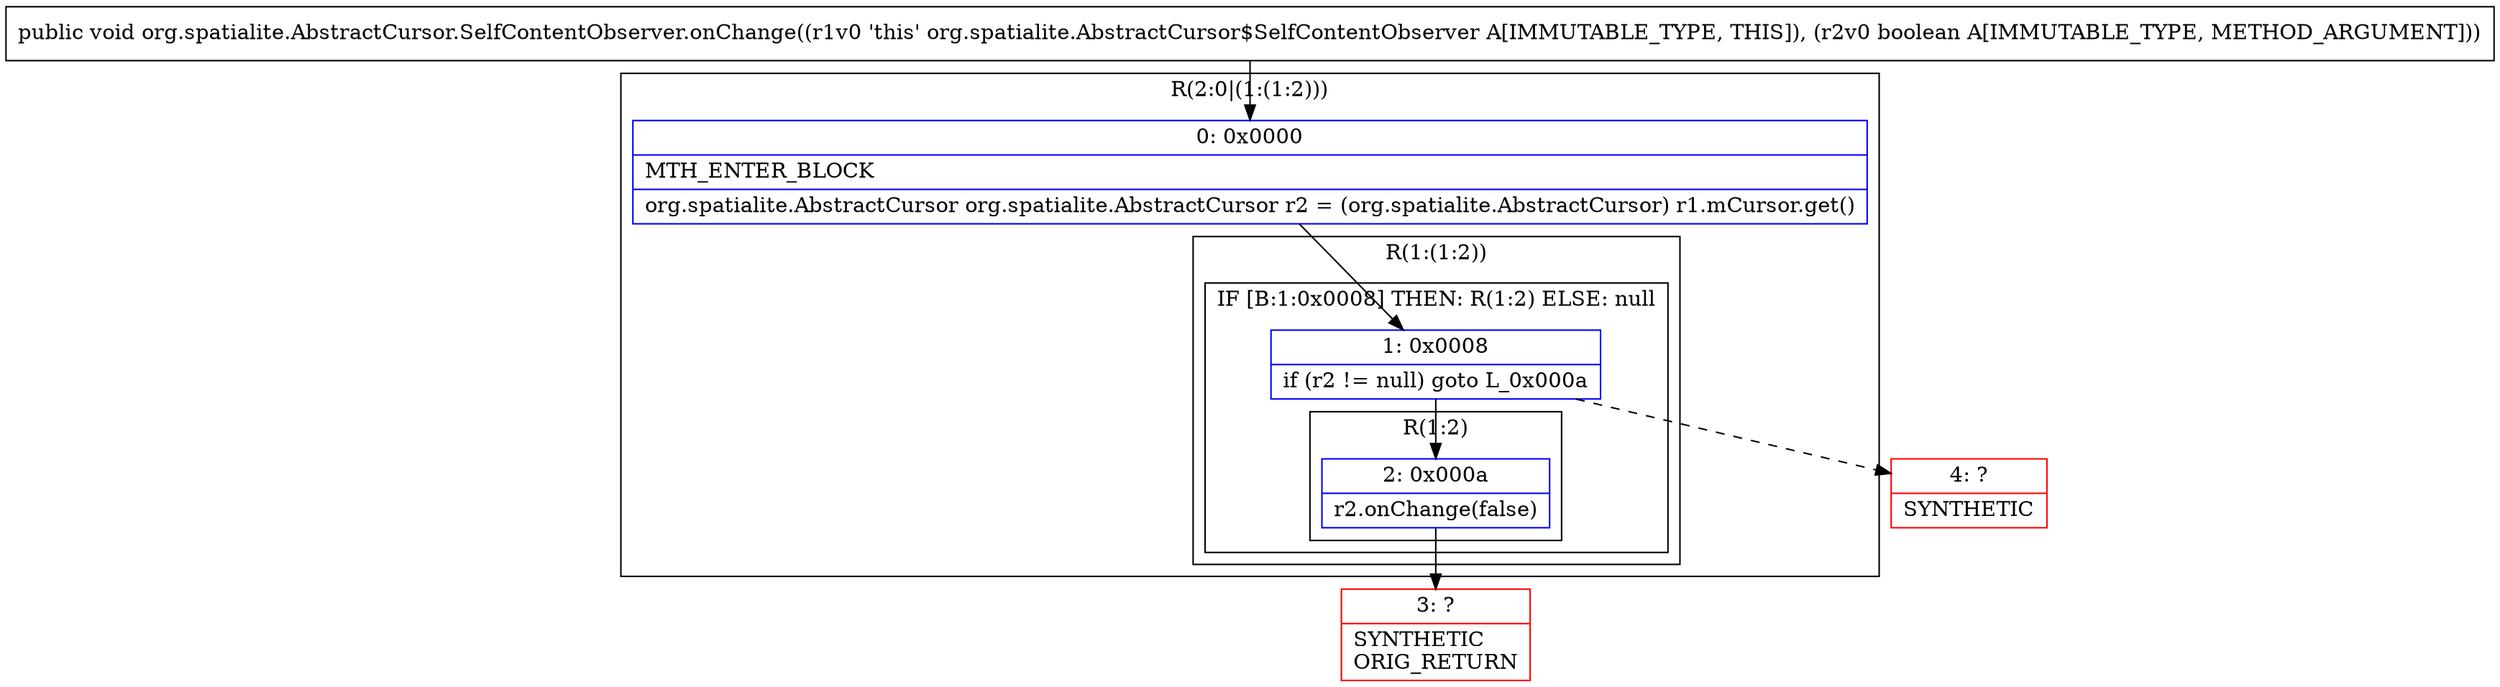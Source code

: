 digraph "CFG fororg.spatialite.AbstractCursor.SelfContentObserver.onChange(Z)V" {
subgraph cluster_Region_950587121 {
label = "R(2:0|(1:(1:2)))";
node [shape=record,color=blue];
Node_0 [shape=record,label="{0\:\ 0x0000|MTH_ENTER_BLOCK\l|org.spatialite.AbstractCursor org.spatialite.AbstractCursor r2 = (org.spatialite.AbstractCursor) r1.mCursor.get()\l}"];
subgraph cluster_Region_850302288 {
label = "R(1:(1:2))";
node [shape=record,color=blue];
subgraph cluster_IfRegion_1346379713 {
label = "IF [B:1:0x0008] THEN: R(1:2) ELSE: null";
node [shape=record,color=blue];
Node_1 [shape=record,label="{1\:\ 0x0008|if (r2 != null) goto L_0x000a\l}"];
subgraph cluster_Region_443059229 {
label = "R(1:2)";
node [shape=record,color=blue];
Node_2 [shape=record,label="{2\:\ 0x000a|r2.onChange(false)\l}"];
}
}
}
}
Node_3 [shape=record,color=red,label="{3\:\ ?|SYNTHETIC\lORIG_RETURN\l}"];
Node_4 [shape=record,color=red,label="{4\:\ ?|SYNTHETIC\l}"];
MethodNode[shape=record,label="{public void org.spatialite.AbstractCursor.SelfContentObserver.onChange((r1v0 'this' org.spatialite.AbstractCursor$SelfContentObserver A[IMMUTABLE_TYPE, THIS]), (r2v0 boolean A[IMMUTABLE_TYPE, METHOD_ARGUMENT])) }"];
MethodNode -> Node_0;
Node_0 -> Node_1;
Node_1 -> Node_2;
Node_1 -> Node_4[style=dashed];
Node_2 -> Node_3;
}

